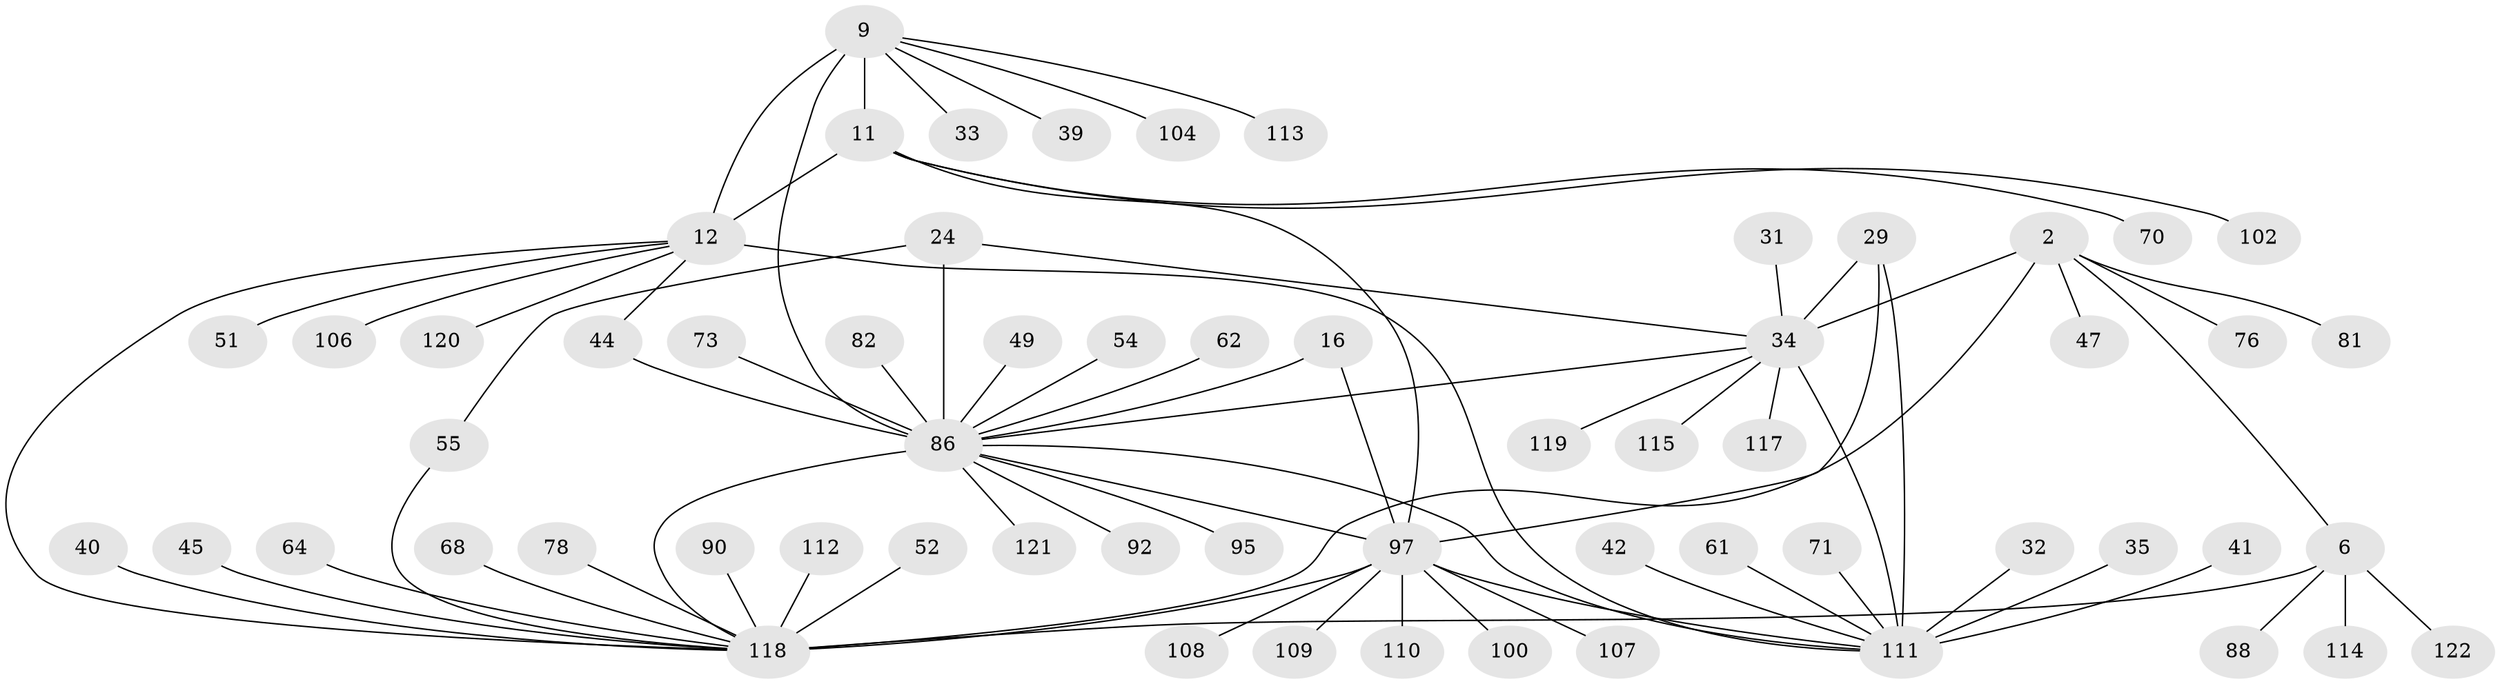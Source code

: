 // original degree distribution, {7: 0.04918032786885246, 10: 0.02459016393442623, 12: 0.00819672131147541, 8: 0.03278688524590164, 9: 0.05737704918032787, 6: 0.02459016393442623, 13: 0.00819672131147541, 5: 0.040983606557377046, 11: 0.01639344262295082, 1: 0.5163934426229508, 2: 0.16393442622950818, 3: 0.03278688524590164, 4: 0.02459016393442623}
// Generated by graph-tools (version 1.1) at 2025/54/03/09/25 04:54:40]
// undirected, 61 vertices, 75 edges
graph export_dot {
graph [start="1"]
  node [color=gray90,style=filled];
  2 [super="+1"];
  6 [super="+3"];
  9 [super="+7"];
  11 [super="+8"];
  12 [super="+10"];
  16 [super="+15"];
  24 [super="+23"];
  29 [super="+25"];
  31;
  32;
  33;
  34 [super="+28"];
  35;
  39;
  40;
  41;
  42;
  44;
  45;
  47;
  49;
  51;
  52;
  54;
  55;
  61;
  62;
  64;
  68;
  70;
  71;
  73;
  76;
  78 [super="+48"];
  81;
  82 [super="+79"];
  86 [super="+66+20+22"];
  88;
  90;
  92;
  95;
  97 [super="+60+65+74+18+67+77+91+94"];
  100 [super="+99"];
  102;
  104;
  106;
  107 [super="+53+84"];
  108;
  109;
  110;
  111 [super="+50+30+103"];
  112;
  113 [super="+98"];
  114;
  115;
  117 [super="+46"];
  118 [super="+116"];
  119;
  120;
  121;
  122 [super="+80"];
  2 -- 6 [weight=4];
  2 -- 81;
  2 -- 76;
  2 -- 47;
  2 -- 118 [weight=4];
  2 -- 34;
  6 -- 88;
  6 -- 114;
  6 -- 122;
  6 -- 118 [weight=5];
  9 -- 11 [weight=4];
  9 -- 12 [weight=4];
  9 -- 33;
  9 -- 39;
  9 -- 104;
  9 -- 86 [weight=2];
  9 -- 113;
  11 -- 12 [weight=4];
  11 -- 102;
  11 -- 70;
  11 -- 97;
  12 -- 44;
  12 -- 51;
  12 -- 106;
  12 -- 120;
  12 -- 111 [weight=3];
  12 -- 118 [weight=2];
  16 -- 86;
  16 -- 97 [weight=8];
  24 -- 55;
  24 -- 86 [weight=9];
  24 -- 34;
  29 -- 111 [weight=4];
  29 -- 97;
  29 -- 34 [weight=4];
  31 -- 34;
  32 -- 111;
  34 -- 86;
  34 -- 111 [weight=4];
  34 -- 115;
  34 -- 117;
  34 -- 119;
  35 -- 111;
  40 -- 118;
  41 -- 111;
  42 -- 111;
  44 -- 86;
  45 -- 118;
  49 -- 86;
  52 -- 118;
  54 -- 86;
  55 -- 118;
  61 -- 111;
  62 -- 86;
  64 -- 118;
  68 -- 118;
  71 -- 111;
  73 -- 86;
  78 -- 118;
  82 -- 86;
  86 -- 121;
  86 -- 92;
  86 -- 95;
  86 -- 118 [weight=3];
  86 -- 111;
  86 -- 97;
  90 -- 118;
  97 -- 100;
  97 -- 107;
  97 -- 108;
  97 -- 109;
  97 -- 111 [weight=2];
  97 -- 110;
  97 -- 118;
  112 -- 118;
}
